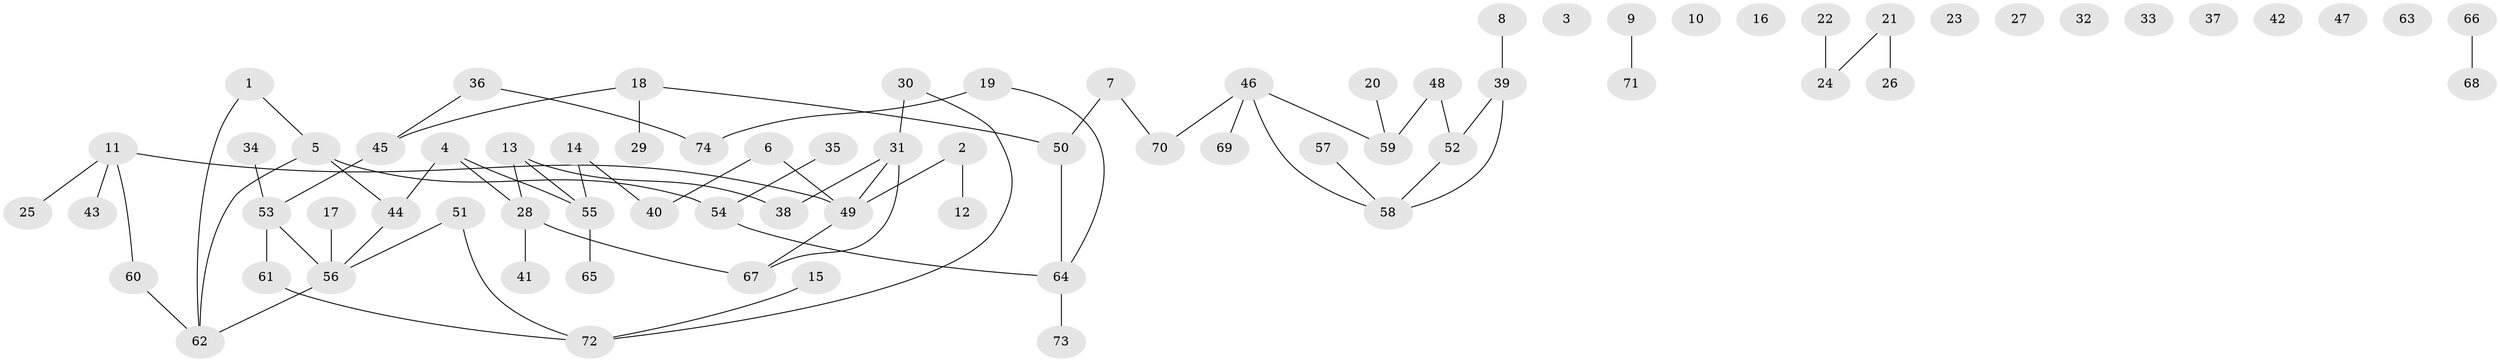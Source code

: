 // Generated by graph-tools (version 1.1) at 2025/49/03/09/25 03:49:04]
// undirected, 74 vertices, 72 edges
graph export_dot {
graph [start="1"]
  node [color=gray90,style=filled];
  1;
  2;
  3;
  4;
  5;
  6;
  7;
  8;
  9;
  10;
  11;
  12;
  13;
  14;
  15;
  16;
  17;
  18;
  19;
  20;
  21;
  22;
  23;
  24;
  25;
  26;
  27;
  28;
  29;
  30;
  31;
  32;
  33;
  34;
  35;
  36;
  37;
  38;
  39;
  40;
  41;
  42;
  43;
  44;
  45;
  46;
  47;
  48;
  49;
  50;
  51;
  52;
  53;
  54;
  55;
  56;
  57;
  58;
  59;
  60;
  61;
  62;
  63;
  64;
  65;
  66;
  67;
  68;
  69;
  70;
  71;
  72;
  73;
  74;
  1 -- 5;
  1 -- 62;
  2 -- 12;
  2 -- 49;
  4 -- 28;
  4 -- 44;
  4 -- 55;
  5 -- 44;
  5 -- 54;
  5 -- 62;
  6 -- 40;
  6 -- 49;
  7 -- 50;
  7 -- 70;
  8 -- 39;
  9 -- 71;
  11 -- 25;
  11 -- 43;
  11 -- 49;
  11 -- 60;
  13 -- 28;
  13 -- 38;
  13 -- 55;
  14 -- 40;
  14 -- 55;
  15 -- 72;
  17 -- 56;
  18 -- 29;
  18 -- 45;
  18 -- 50;
  19 -- 64;
  19 -- 74;
  20 -- 59;
  21 -- 24;
  21 -- 26;
  22 -- 24;
  28 -- 41;
  28 -- 67;
  30 -- 31;
  30 -- 72;
  31 -- 38;
  31 -- 49;
  31 -- 67;
  34 -- 53;
  35 -- 54;
  36 -- 45;
  36 -- 74;
  39 -- 52;
  39 -- 58;
  44 -- 56;
  45 -- 53;
  46 -- 58;
  46 -- 59;
  46 -- 69;
  46 -- 70;
  48 -- 52;
  48 -- 59;
  49 -- 67;
  50 -- 64;
  51 -- 56;
  51 -- 72;
  52 -- 58;
  53 -- 56;
  53 -- 61;
  54 -- 64;
  55 -- 65;
  56 -- 62;
  57 -- 58;
  60 -- 62;
  61 -- 72;
  64 -- 73;
  66 -- 68;
}
